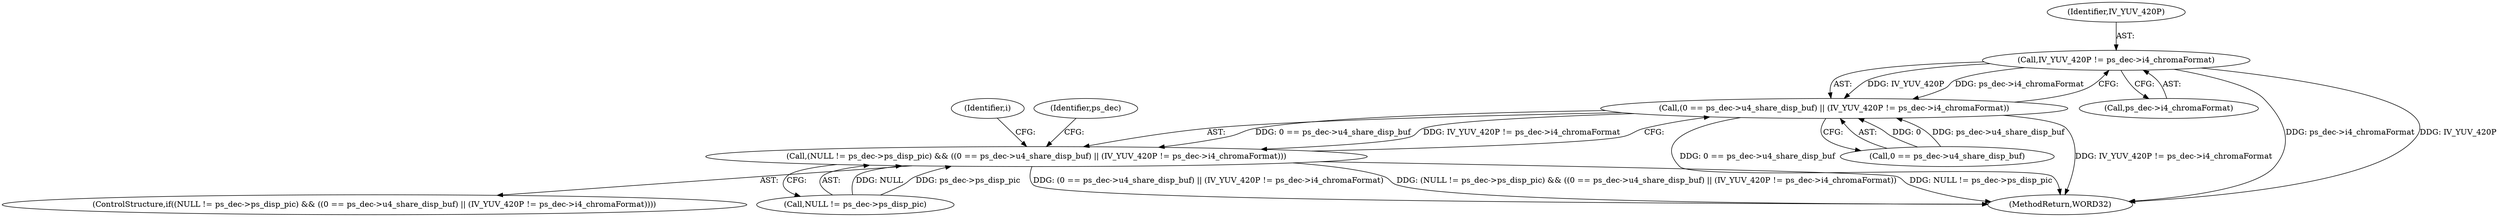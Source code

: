 digraph "0_Android_ba604d336b40fd4bde1622f64d67135bdbd61301_0@pointer" {
"1000448" [label="(Call,IV_YUV_420P != ps_dec->i4_chromaFormat)"];
"1000442" [label="(Call,(0 == ps_dec->u4_share_disp_buf) || (IV_YUV_420P != ps_dec->i4_chromaFormat))"];
"1000436" [label="(Call,(NULL != ps_dec->ps_disp_pic) && ((0 == ps_dec->u4_share_disp_buf) || (IV_YUV_420P != ps_dec->i4_chromaFormat)))"];
"1000448" [label="(Call,IV_YUV_420P != ps_dec->i4_chromaFormat)"];
"1000442" [label="(Call,(0 == ps_dec->u4_share_disp_buf) || (IV_YUV_420P != ps_dec->i4_chromaFormat))"];
"1000436" [label="(Call,(NULL != ps_dec->ps_disp_pic) && ((0 == ps_dec->u4_share_disp_buf) || (IV_YUV_420P != ps_dec->i4_chromaFormat)))"];
"1000437" [label="(Call,NULL != ps_dec->ps_disp_pic)"];
"1000456" [label="(Identifier,i)"];
"1000450" [label="(Call,ps_dec->i4_chromaFormat)"];
"1000443" [label="(Call,0 == ps_dec->u4_share_disp_buf)"];
"1000449" [label="(Identifier,IV_YUV_420P)"];
"1000435" [label="(ControlStructure,if((NULL != ps_dec->ps_disp_pic) && ((0 == ps_dec->u4_share_disp_buf) || (IV_YUV_420P != ps_dec->i4_chromaFormat))))"];
"1000545" [label="(MethodReturn,WORD32)"];
"1000521" [label="(Identifier,ps_dec)"];
"1000448" -> "1000442"  [label="AST: "];
"1000448" -> "1000450"  [label="CFG: "];
"1000449" -> "1000448"  [label="AST: "];
"1000450" -> "1000448"  [label="AST: "];
"1000442" -> "1000448"  [label="CFG: "];
"1000448" -> "1000545"  [label="DDG: ps_dec->i4_chromaFormat"];
"1000448" -> "1000545"  [label="DDG: IV_YUV_420P"];
"1000448" -> "1000442"  [label="DDG: IV_YUV_420P"];
"1000448" -> "1000442"  [label="DDG: ps_dec->i4_chromaFormat"];
"1000442" -> "1000436"  [label="AST: "];
"1000442" -> "1000443"  [label="CFG: "];
"1000443" -> "1000442"  [label="AST: "];
"1000436" -> "1000442"  [label="CFG: "];
"1000442" -> "1000545"  [label="DDG: 0 == ps_dec->u4_share_disp_buf"];
"1000442" -> "1000545"  [label="DDG: IV_YUV_420P != ps_dec->i4_chromaFormat"];
"1000442" -> "1000436"  [label="DDG: 0 == ps_dec->u4_share_disp_buf"];
"1000442" -> "1000436"  [label="DDG: IV_YUV_420P != ps_dec->i4_chromaFormat"];
"1000443" -> "1000442"  [label="DDG: 0"];
"1000443" -> "1000442"  [label="DDG: ps_dec->u4_share_disp_buf"];
"1000436" -> "1000435"  [label="AST: "];
"1000436" -> "1000437"  [label="CFG: "];
"1000437" -> "1000436"  [label="AST: "];
"1000456" -> "1000436"  [label="CFG: "];
"1000521" -> "1000436"  [label="CFG: "];
"1000436" -> "1000545"  [label="DDG: (0 == ps_dec->u4_share_disp_buf) || (IV_YUV_420P != ps_dec->i4_chromaFormat)"];
"1000436" -> "1000545"  [label="DDG: (NULL != ps_dec->ps_disp_pic) && ((0 == ps_dec->u4_share_disp_buf) || (IV_YUV_420P != ps_dec->i4_chromaFormat))"];
"1000436" -> "1000545"  [label="DDG: NULL != ps_dec->ps_disp_pic"];
"1000437" -> "1000436"  [label="DDG: NULL"];
"1000437" -> "1000436"  [label="DDG: ps_dec->ps_disp_pic"];
}
